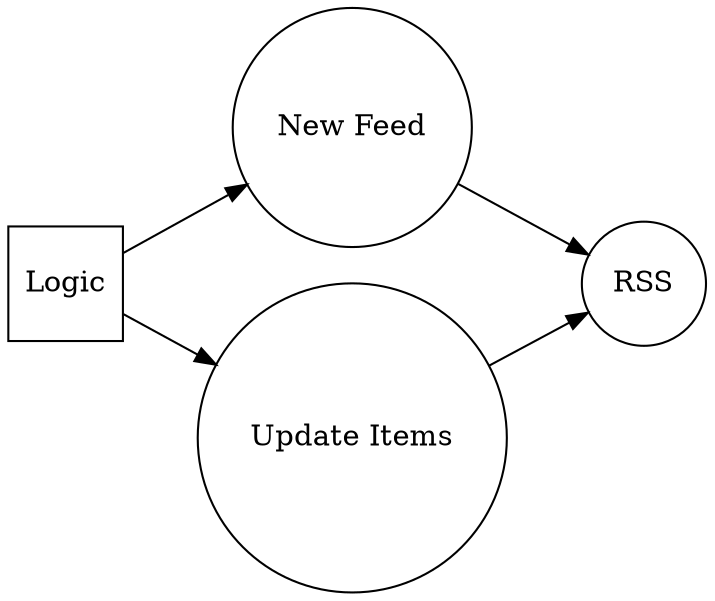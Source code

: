 digraph bl{
    rankdir="LR";

    bl[shape="square" label="Logic"];

    node[shape="circle"];
    addFeed[label="New Feed"];
    items[label="Update Items"];
    rss[label="RSS"];

    bl -> addFeed -> rss;
    bl -> items -> rss;
}

